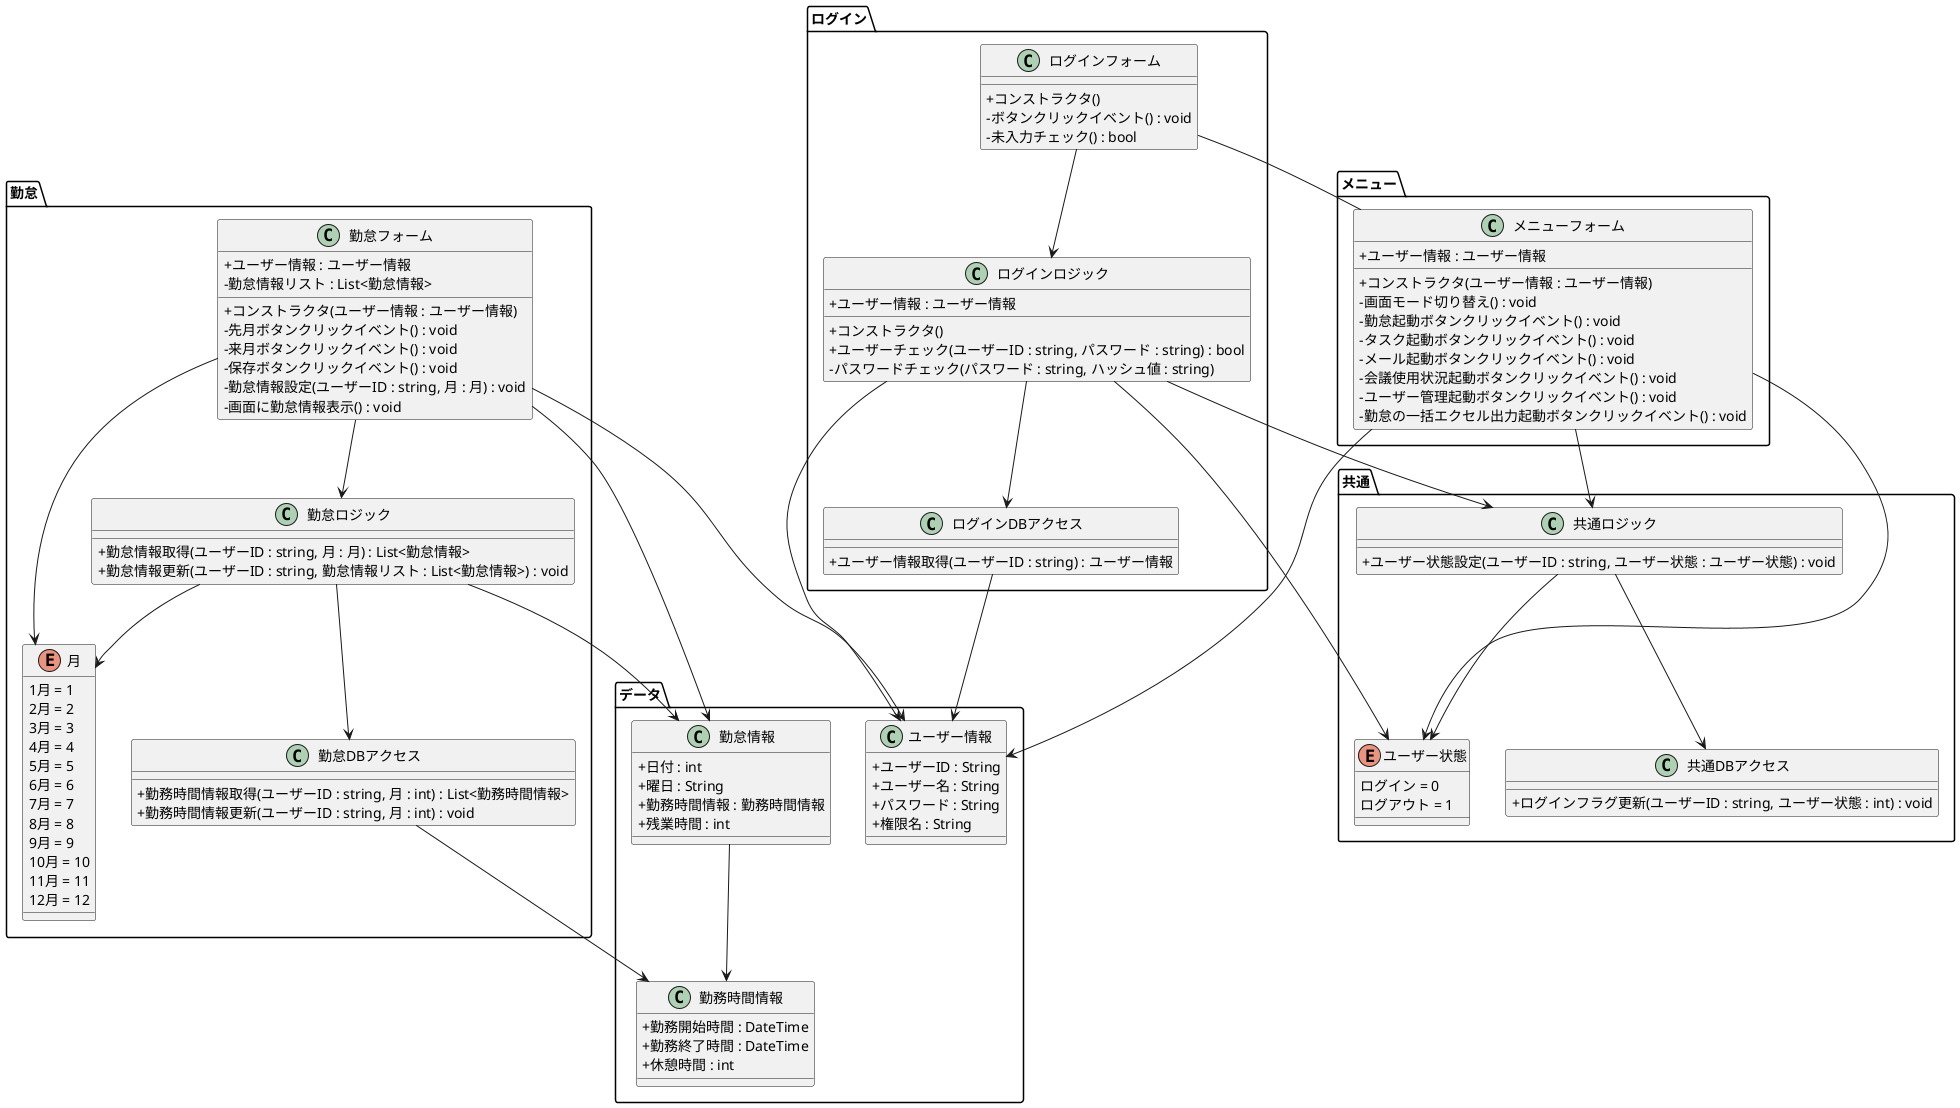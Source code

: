 @startuml

skinparam classAttributeIconSize 0
ログイン.ログインフォーム --> ログイン.ログインロジック
ログイン.ログインフォーム - メニュー.メニューフォーム
ログイン.ログインロジック --> ログイン.ログインDBアクセス
ログイン.ログインロジック --> 共通.共通ロジック
ログイン.ログインロジック --> データ.ユーザー情報
ログイン.ログインロジック --> 共通.ユーザー状態
ログイン.ログインDBアクセス --> データ.ユーザー情報
メニュー.メニューフォーム --> 共通.ユーザー状態
メニュー.メニューフォーム --> 共通.共通ロジック
メニュー.メニューフォーム --> データ.ユーザー情報
共通.共通ロジック --> 共通.共通DBアクセス
共通.共通ロジック --> 共通.ユーザー状態
勤怠.勤怠フォーム --> データ.ユーザー情報
勤怠.勤怠フォーム --> 勤怠.勤怠ロジック
勤怠.勤怠フォーム --> データ.勤怠情報
勤怠.勤怠フォーム --> 勤怠.月
勤怠.勤怠ロジック --> データ.勤怠情報
勤怠.勤怠ロジック --> 勤怠.月
勤怠.勤怠ロジック --> 勤怠.勤怠DBアクセス
勤怠.勤怠DBアクセス --> データ.勤務時間情報
データ.勤怠情報 --> データ.勤務時間情報

namespace ログイン #FFFFFF {
  class ログインフォーム {
    + コンストラクタ()
    - ボタンクリックイベント() : void
    - 未入力チェック() : bool
  }
  
  class ログインロジック {
     + ユーザー情報 : ユーザー情報
     + コンストラクタ()
     + ユーザーチェック(ユーザーID : string, パスワード : string) : bool
     - パスワードチェック(パスワード : string, ハッシュ値 : string)
  }
  
  class ログインDBアクセス {
     + ユーザー情報取得(ユーザーID : string) : ユーザー情報
  }
}

namespace 勤怠 #FFFFFF {

  enum 月 {
    1月 = 1
    2月 = 2
    3月 = 3
    4月 = 4
    5月 = 5
    6月 = 6
    7月 = 7
    8月 = 8
    9月 = 9
    10月 = 10
    11月 = 11
    12月 = 12
  }

  class 勤怠フォーム {
     + ユーザー情報 : ユーザー情報
    - 勤怠情報リスト : List<勤怠情報>
    + コンストラクタ(ユーザー情報 : ユーザー情報)
    - 先月ボタンクリックイベント() : void
    - 来月ボタンクリックイベント() : void
    - 保存ボタンクリックイベント() : void
    - 勤怠情報設定(ユーザーID : string, 月 : 月) : void
    - 画面に勤怠情報表示() : void
  }
  
  class 勤怠ロジック {
     + 勤怠情報取得(ユーザーID : string, 月 : 月) : List<勤怠情報>
     + 勤怠情報更新(ユーザーID : string, 勤怠情報リスト : List<勤怠情報>) : void
  }
  
  class 勤怠DBアクセス {
     + 勤務時間情報取得(ユーザーID : string, 月 : int) : List<勤務時間情報>
     + 勤務時間情報更新(ユーザーID : string, 月 : int) : void
  }
}

namespace 共通 #FFFFFF {
  enum ユーザー状態 {
    ログイン = 0
    ログアウト = 1
  }

  class 共通ロジック {
    + ユーザー状態設定(ユーザーID : string, ユーザー状態 : ユーザー状態) : void
  }
  
  class 共通DBアクセス {
    + ログインフラグ更新(ユーザーID : string, ユーザー状態 : int) : void
  }
}

namespace メニュー #FFFFFF {
  class メニューフォーム {
     + ユーザー情報 : ユーザー情報
    + コンストラクタ(ユーザー情報 : ユーザー情報)
    - 画面モード切り替え() : void
    - 勤怠起動ボタンクリックイベント() : void
    - タスク起動ボタンクリックイベント() : void
    - メール起動ボタンクリックイベント() : void
    - 会議使用状況起動ボタンクリックイベント() : void
    - ユーザー管理起動ボタンクリックイベント() : void
    - 勤怠の一括エクセル出力起動ボタンクリックイベント() : void
  }
}

namespace データ #FFFFFF {
  class ユーザー情報 {
     + ユーザーID : String
     + ユーザー名 : String
     + パスワード : String
     + 権限名 : String
  }

  class 勤怠情報 {
     + 日付 : int
     + 曜日 : String
     + 勤務時間情報 : 勤務時間情報
     + 残業時間 : int
  }

  class 勤務時間情報 {
     + 勤務開始時間 : DateTime
     + 勤務終了時間 : DateTime 
     + 休憩時間 : int
  }
}

@enduml